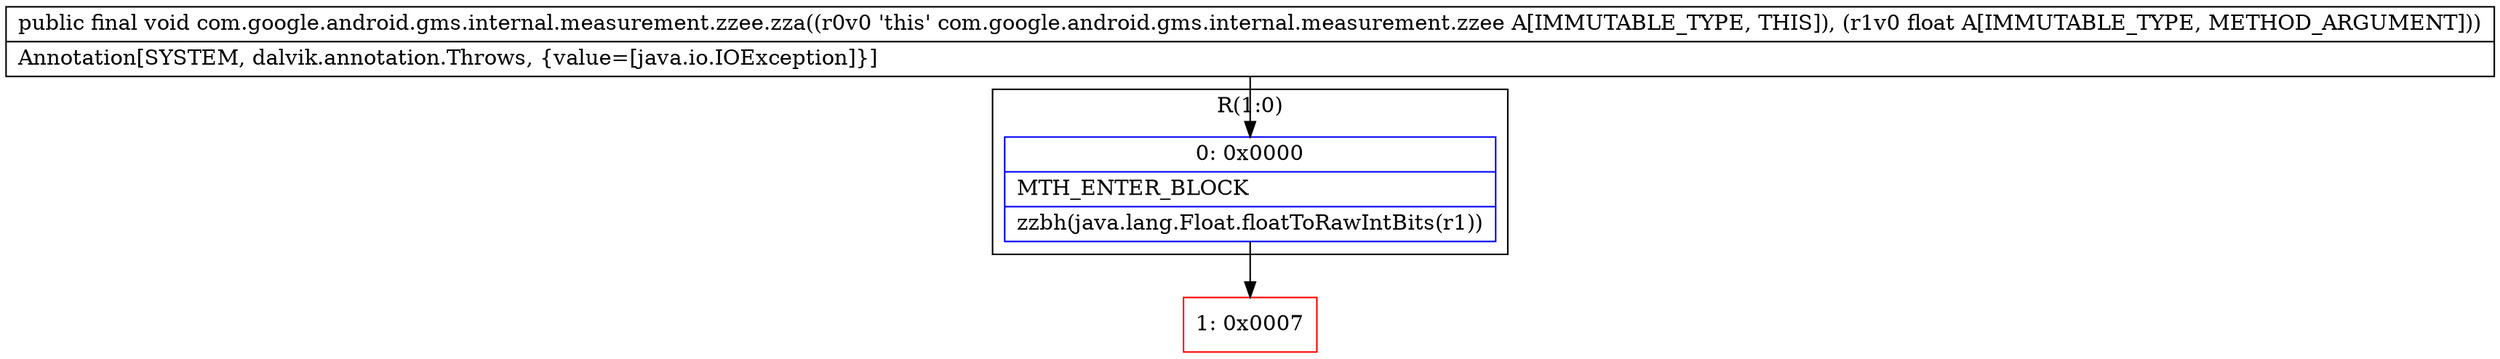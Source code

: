 digraph "CFG forcom.google.android.gms.internal.measurement.zzee.zza(F)V" {
subgraph cluster_Region_885050702 {
label = "R(1:0)";
node [shape=record,color=blue];
Node_0 [shape=record,label="{0\:\ 0x0000|MTH_ENTER_BLOCK\l|zzbh(java.lang.Float.floatToRawIntBits(r1))\l}"];
}
Node_1 [shape=record,color=red,label="{1\:\ 0x0007}"];
MethodNode[shape=record,label="{public final void com.google.android.gms.internal.measurement.zzee.zza((r0v0 'this' com.google.android.gms.internal.measurement.zzee A[IMMUTABLE_TYPE, THIS]), (r1v0 float A[IMMUTABLE_TYPE, METHOD_ARGUMENT]))  | Annotation[SYSTEM, dalvik.annotation.Throws, \{value=[java.io.IOException]\}]\l}"];
MethodNode -> Node_0;
Node_0 -> Node_1;
}

